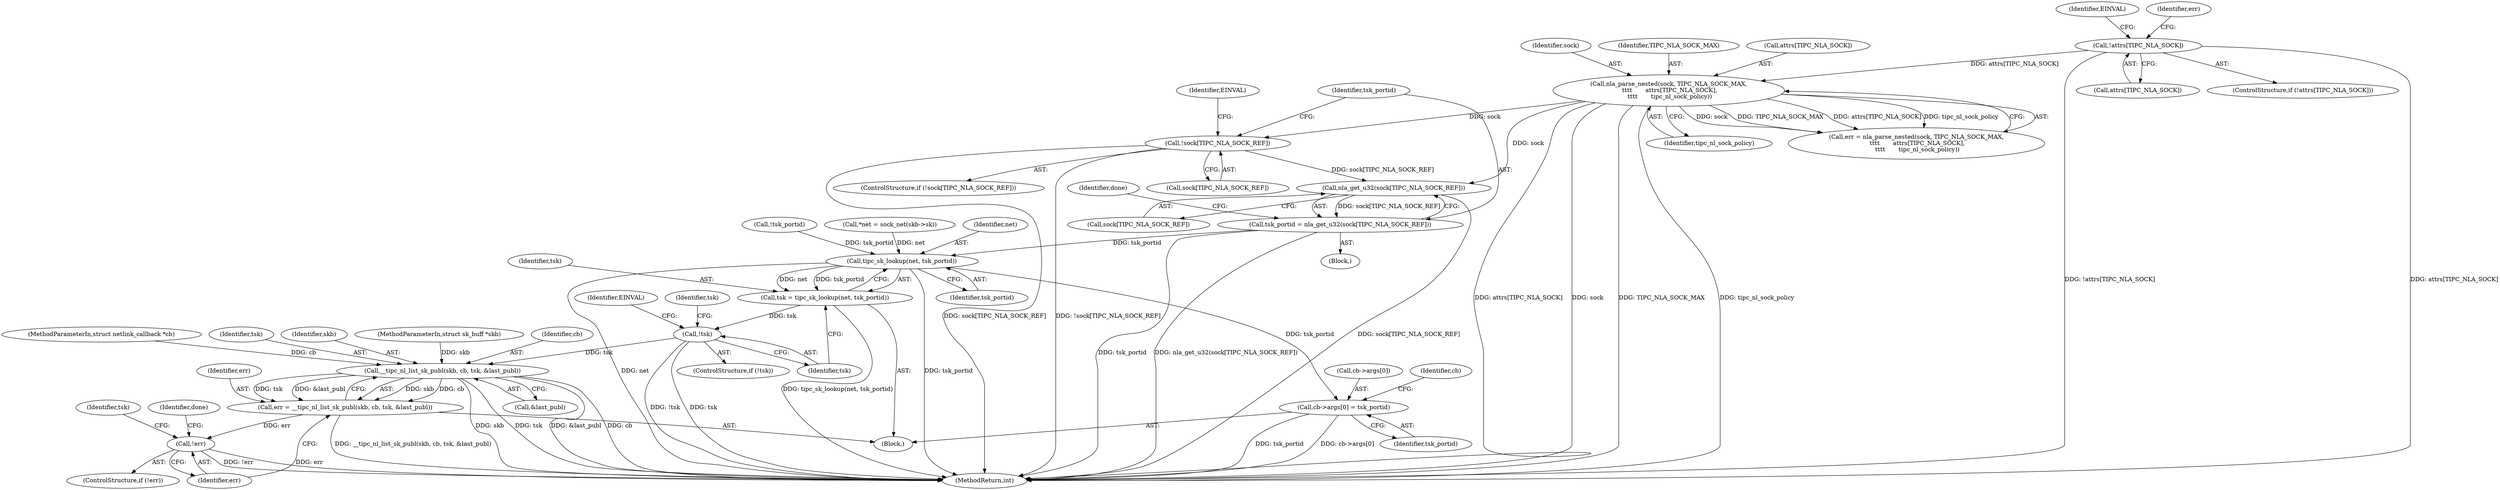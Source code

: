 digraph "0_linux_45e093ae2830cd1264677d47ff9a95a71f5d9f9c@pointer" {
"1000177" [label="(Call,!sock[TIPC_NLA_SOCK_REF])"];
"1000165" [label="(Call,nla_parse_nested(sock, TIPC_NLA_SOCK_MAX,\n \t\t\t\t       attrs[TIPC_NLA_SOCK],\n \t\t\t\t       tipc_nl_sock_policy))"];
"1000156" [label="(Call,!attrs[TIPC_NLA_SOCK])"];
"1000186" [label="(Call,nla_get_u32(sock[TIPC_NLA_SOCK_REF]))"];
"1000184" [label="(Call,tsk_portid = nla_get_u32(sock[TIPC_NLA_SOCK_REF]))"];
"1000196" [label="(Call,tipc_sk_lookup(net, tsk_portid))"];
"1000194" [label="(Call,tsk = tipc_sk_lookup(net, tsk_portid))"];
"1000200" [label="(Call,!tsk)"];
"1000212" [label="(Call,__tipc_nl_list_sk_publ(skb, cb, tsk, &last_publ))"];
"1000210" [label="(Call,err = __tipc_nl_list_sk_publ(skb, cb, tsk, &last_publ))"];
"1000219" [label="(Call,!err)"];
"1000234" [label="(Call,cb->args[0] = tsk_portid)"];
"1000157" [label="(Call,attrs[TIPC_NLA_SOCK])"];
"1000234" [label="(Call,cb->args[0] = tsk_portid)"];
"1000222" [label="(Identifier,done)"];
"1000240" [label="(Identifier,tsk_portid)"];
"1000155" [label="(ControlStructure,if (!attrs[TIPC_NLA_SOCK]))"];
"1000187" [label="(Call,sock[TIPC_NLA_SOCK_REF])"];
"1000212" [label="(Call,__tipc_nl_list_sk_publ(skb, cb, tsk, &last_publ))"];
"1000183" [label="(Identifier,EINVAL)"];
"1000178" [label="(Call,sock[TIPC_NLA_SOCK_REF])"];
"1000200" [label="(Call,!tsk)"];
"1000219" [label="(Call,!err)"];
"1000199" [label="(ControlStructure,if (!tsk))"];
"1000184" [label="(Call,tsk_portid = nla_get_u32(sock[TIPC_NLA_SOCK_REF]))"];
"1000138" [label="(Call,!tsk_portid)"];
"1000194" [label="(Call,tsk = tipc_sk_lookup(net, tsk_portid))"];
"1000186" [label="(Call,nla_get_u32(sock[TIPC_NLA_SOCK_REF]))"];
"1000101" [label="(MethodParameterIn,struct sk_buff *skb)"];
"1000218" [label="(ControlStructure,if (!err))"];
"1000235" [label="(Call,cb->args[0])"];
"1000214" [label="(Identifier,cb)"];
"1000185" [label="(Identifier,tsk_portid)"];
"1000208" [label="(Identifier,tsk)"];
"1000102" [label="(MethodParameterIn,struct netlink_callback *cb)"];
"1000196" [label="(Call,tipc_sk_lookup(net, tsk_portid))"];
"1000166" [label="(Identifier,sock)"];
"1000162" [label="(Identifier,EINVAL)"];
"1000176" [label="(ControlStructure,if (!sock[TIPC_NLA_SOCK_REF]))"];
"1000140" [label="(Block,)"];
"1000204" [label="(Identifier,EINVAL)"];
"1000227" [label="(Identifier,tsk)"];
"1000210" [label="(Call,err = __tipc_nl_list_sk_publ(skb, cb, tsk, &last_publ))"];
"1000165" [label="(Call,nla_parse_nested(sock, TIPC_NLA_SOCK_MAX,\n \t\t\t\t       attrs[TIPC_NLA_SOCK],\n \t\t\t\t       tipc_nl_sock_policy))"];
"1000195" [label="(Identifier,tsk)"];
"1000215" [label="(Identifier,tsk)"];
"1000211" [label="(Identifier,err)"];
"1000164" [label="(Identifier,err)"];
"1000171" [label="(Identifier,tipc_nl_sock_policy)"];
"1000259" [label="(MethodReturn,int)"];
"1000163" [label="(Call,err = nla_parse_nested(sock, TIPC_NLA_SOCK_MAX,\n \t\t\t\t       attrs[TIPC_NLA_SOCK],\n \t\t\t\t       tipc_nl_sock_policy))"];
"1000156" [label="(Call,!attrs[TIPC_NLA_SOCK])"];
"1000198" [label="(Identifier,tsk_portid)"];
"1000167" [label="(Identifier,TIPC_NLA_SOCK_MAX)"];
"1000201" [label="(Identifier,tsk)"];
"1000191" [label="(Identifier,done)"];
"1000177" [label="(Call,!sock[TIPC_NLA_SOCK_REF])"];
"1000220" [label="(Identifier,err)"];
"1000130" [label="(Call,*net = sock_net(skb->sk))"];
"1000103" [label="(Block,)"];
"1000216" [label="(Call,&last_publ)"];
"1000197" [label="(Identifier,net)"];
"1000213" [label="(Identifier,skb)"];
"1000244" [label="(Identifier,cb)"];
"1000168" [label="(Call,attrs[TIPC_NLA_SOCK])"];
"1000177" -> "1000176"  [label="AST: "];
"1000177" -> "1000178"  [label="CFG: "];
"1000178" -> "1000177"  [label="AST: "];
"1000183" -> "1000177"  [label="CFG: "];
"1000185" -> "1000177"  [label="CFG: "];
"1000177" -> "1000259"  [label="DDG: sock[TIPC_NLA_SOCK_REF]"];
"1000177" -> "1000259"  [label="DDG: !sock[TIPC_NLA_SOCK_REF]"];
"1000165" -> "1000177"  [label="DDG: sock"];
"1000177" -> "1000186"  [label="DDG: sock[TIPC_NLA_SOCK_REF]"];
"1000165" -> "1000163"  [label="AST: "];
"1000165" -> "1000171"  [label="CFG: "];
"1000166" -> "1000165"  [label="AST: "];
"1000167" -> "1000165"  [label="AST: "];
"1000168" -> "1000165"  [label="AST: "];
"1000171" -> "1000165"  [label="AST: "];
"1000163" -> "1000165"  [label="CFG: "];
"1000165" -> "1000259"  [label="DDG: attrs[TIPC_NLA_SOCK]"];
"1000165" -> "1000259"  [label="DDG: sock"];
"1000165" -> "1000259"  [label="DDG: TIPC_NLA_SOCK_MAX"];
"1000165" -> "1000259"  [label="DDG: tipc_nl_sock_policy"];
"1000165" -> "1000163"  [label="DDG: sock"];
"1000165" -> "1000163"  [label="DDG: TIPC_NLA_SOCK_MAX"];
"1000165" -> "1000163"  [label="DDG: attrs[TIPC_NLA_SOCK]"];
"1000165" -> "1000163"  [label="DDG: tipc_nl_sock_policy"];
"1000156" -> "1000165"  [label="DDG: attrs[TIPC_NLA_SOCK]"];
"1000165" -> "1000186"  [label="DDG: sock"];
"1000156" -> "1000155"  [label="AST: "];
"1000156" -> "1000157"  [label="CFG: "];
"1000157" -> "1000156"  [label="AST: "];
"1000162" -> "1000156"  [label="CFG: "];
"1000164" -> "1000156"  [label="CFG: "];
"1000156" -> "1000259"  [label="DDG: attrs[TIPC_NLA_SOCK]"];
"1000156" -> "1000259"  [label="DDG: !attrs[TIPC_NLA_SOCK]"];
"1000186" -> "1000184"  [label="AST: "];
"1000186" -> "1000187"  [label="CFG: "];
"1000187" -> "1000186"  [label="AST: "];
"1000184" -> "1000186"  [label="CFG: "];
"1000186" -> "1000259"  [label="DDG: sock[TIPC_NLA_SOCK_REF]"];
"1000186" -> "1000184"  [label="DDG: sock[TIPC_NLA_SOCK_REF]"];
"1000184" -> "1000140"  [label="AST: "];
"1000185" -> "1000184"  [label="AST: "];
"1000191" -> "1000184"  [label="CFG: "];
"1000184" -> "1000259"  [label="DDG: tsk_portid"];
"1000184" -> "1000259"  [label="DDG: nla_get_u32(sock[TIPC_NLA_SOCK_REF])"];
"1000184" -> "1000196"  [label="DDG: tsk_portid"];
"1000196" -> "1000194"  [label="AST: "];
"1000196" -> "1000198"  [label="CFG: "];
"1000197" -> "1000196"  [label="AST: "];
"1000198" -> "1000196"  [label="AST: "];
"1000194" -> "1000196"  [label="CFG: "];
"1000196" -> "1000259"  [label="DDG: net"];
"1000196" -> "1000259"  [label="DDG: tsk_portid"];
"1000196" -> "1000194"  [label="DDG: net"];
"1000196" -> "1000194"  [label="DDG: tsk_portid"];
"1000130" -> "1000196"  [label="DDG: net"];
"1000138" -> "1000196"  [label="DDG: tsk_portid"];
"1000196" -> "1000234"  [label="DDG: tsk_portid"];
"1000194" -> "1000103"  [label="AST: "];
"1000195" -> "1000194"  [label="AST: "];
"1000201" -> "1000194"  [label="CFG: "];
"1000194" -> "1000259"  [label="DDG: tipc_sk_lookup(net, tsk_portid)"];
"1000194" -> "1000200"  [label="DDG: tsk"];
"1000200" -> "1000199"  [label="AST: "];
"1000200" -> "1000201"  [label="CFG: "];
"1000201" -> "1000200"  [label="AST: "];
"1000204" -> "1000200"  [label="CFG: "];
"1000208" -> "1000200"  [label="CFG: "];
"1000200" -> "1000259"  [label="DDG: tsk"];
"1000200" -> "1000259"  [label="DDG: !tsk"];
"1000200" -> "1000212"  [label="DDG: tsk"];
"1000212" -> "1000210"  [label="AST: "];
"1000212" -> "1000216"  [label="CFG: "];
"1000213" -> "1000212"  [label="AST: "];
"1000214" -> "1000212"  [label="AST: "];
"1000215" -> "1000212"  [label="AST: "];
"1000216" -> "1000212"  [label="AST: "];
"1000210" -> "1000212"  [label="CFG: "];
"1000212" -> "1000259"  [label="DDG: &last_publ"];
"1000212" -> "1000259"  [label="DDG: cb"];
"1000212" -> "1000259"  [label="DDG: skb"];
"1000212" -> "1000259"  [label="DDG: tsk"];
"1000212" -> "1000210"  [label="DDG: skb"];
"1000212" -> "1000210"  [label="DDG: cb"];
"1000212" -> "1000210"  [label="DDG: tsk"];
"1000212" -> "1000210"  [label="DDG: &last_publ"];
"1000101" -> "1000212"  [label="DDG: skb"];
"1000102" -> "1000212"  [label="DDG: cb"];
"1000210" -> "1000103"  [label="AST: "];
"1000211" -> "1000210"  [label="AST: "];
"1000220" -> "1000210"  [label="CFG: "];
"1000210" -> "1000259"  [label="DDG: __tipc_nl_list_sk_publ(skb, cb, tsk, &last_publ)"];
"1000210" -> "1000219"  [label="DDG: err"];
"1000219" -> "1000218"  [label="AST: "];
"1000219" -> "1000220"  [label="CFG: "];
"1000220" -> "1000219"  [label="AST: "];
"1000222" -> "1000219"  [label="CFG: "];
"1000227" -> "1000219"  [label="CFG: "];
"1000219" -> "1000259"  [label="DDG: !err"];
"1000219" -> "1000259"  [label="DDG: err"];
"1000234" -> "1000103"  [label="AST: "];
"1000234" -> "1000240"  [label="CFG: "];
"1000235" -> "1000234"  [label="AST: "];
"1000240" -> "1000234"  [label="AST: "];
"1000244" -> "1000234"  [label="CFG: "];
"1000234" -> "1000259"  [label="DDG: cb->args[0]"];
"1000234" -> "1000259"  [label="DDG: tsk_portid"];
}
